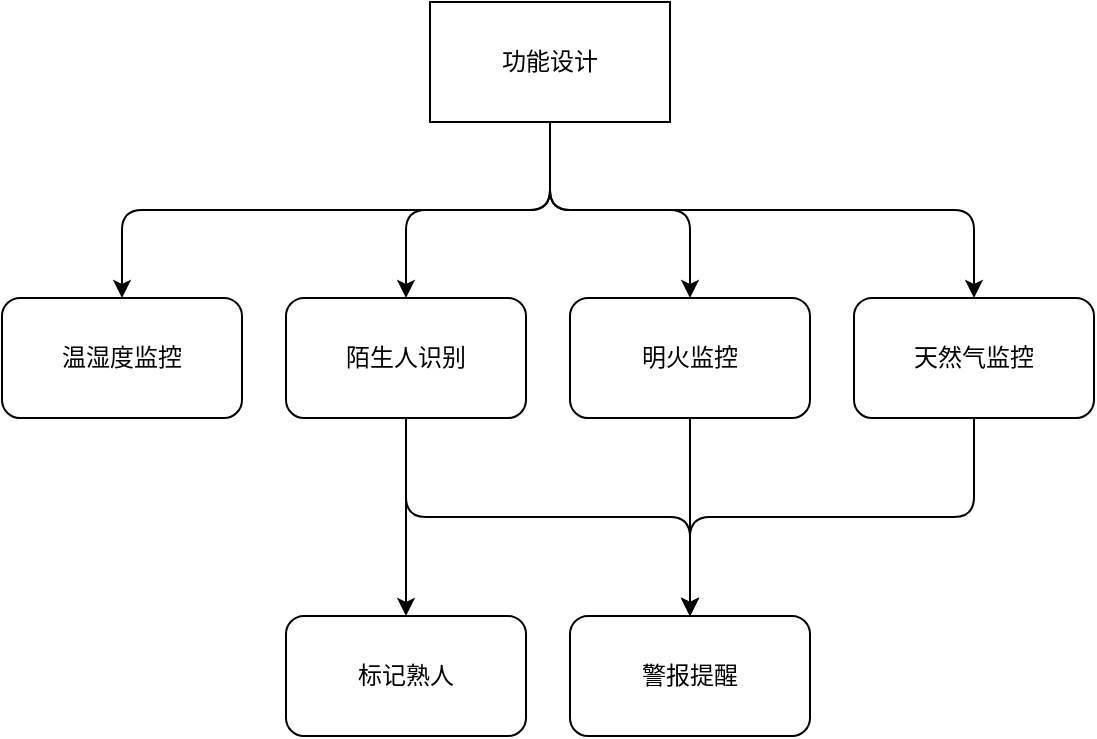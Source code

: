 <mxfile scale="3" border="0">
    <diagram id="xJQRVLhbvdZvk7hA1Tsw" name="第 1 页">
        <mxGraphModel dx="734" dy="549" grid="0" gridSize="10" guides="1" tooltips="1" connect="1" arrows="1" fold="1" page="1" pageScale="1" pageWidth="827" pageHeight="1169" math="0" shadow="0">
            <root>
                <mxCell id="0"/>
                <mxCell id="1" parent="0"/>
                <mxCell id="4" style="edgeStyle=orthogonalEdgeStyle;html=1;exitX=0.5;exitY=1;exitDx=0;exitDy=0;entryX=0.5;entryY=0;entryDx=0;entryDy=0;" edge="1" parent="1" source="2" target="3">
                    <mxGeometry relative="1" as="geometry"/>
                </mxCell>
                <mxCell id="5" style="edgeStyle=orthogonalEdgeStyle;html=1;exitX=0.5;exitY=1;exitDx=0;exitDy=0;entryX=0.5;entryY=0;entryDx=0;entryDy=0;" edge="1" parent="1" source="2" target="6">
                    <mxGeometry relative="1" as="geometry">
                        <mxPoint x="313" y="345" as="targetPoint"/>
                    </mxGeometry>
                </mxCell>
                <mxCell id="7" style="edgeStyle=orthogonalEdgeStyle;html=1;exitX=0.5;exitY=1;exitDx=0;exitDy=0;entryX=0.5;entryY=0;entryDx=0;entryDy=0;" edge="1" parent="1" source="2" target="8">
                    <mxGeometry relative="1" as="geometry">
                        <mxPoint x="429.5" y="341" as="targetPoint"/>
                    </mxGeometry>
                </mxCell>
                <mxCell id="10" style="edgeStyle=orthogonalEdgeStyle;html=1;exitX=0.5;exitY=1;exitDx=0;exitDy=0;entryX=0.5;entryY=0;entryDx=0;entryDy=0;" edge="1" parent="1" source="2" target="9">
                    <mxGeometry relative="1" as="geometry"/>
                </mxCell>
                <mxCell id="2" value="功能设计" style="rounded=0;whiteSpace=wrap;html=1;" vertex="1" parent="1">
                    <mxGeometry x="325" y="200" width="120" height="60" as="geometry"/>
                </mxCell>
                <mxCell id="3" value="温湿度监控" style="rounded=1;whiteSpace=wrap;html=1;" vertex="1" parent="1">
                    <mxGeometry x="111" y="348" width="120" height="60" as="geometry"/>
                </mxCell>
                <mxCell id="11" style="edgeStyle=orthogonalEdgeStyle;html=1;exitX=0.5;exitY=1;exitDx=0;exitDy=0;entryX=0.5;entryY=0;entryDx=0;entryDy=0;" edge="1" parent="1" source="6" target="12">
                    <mxGeometry relative="1" as="geometry">
                        <mxPoint x="226.5" y="491.5" as="targetPoint"/>
                    </mxGeometry>
                </mxCell>
                <mxCell id="16" style="edgeStyle=orthogonalEdgeStyle;html=1;exitX=0.5;exitY=1;exitDx=0;exitDy=0;" edge="1" parent="1" source="6" target="15">
                    <mxGeometry relative="1" as="geometry"/>
                </mxCell>
                <mxCell id="6" value="陌生人识别" style="rounded=1;whiteSpace=wrap;html=1;" vertex="1" parent="1">
                    <mxGeometry x="253" y="348" width="120" height="60" as="geometry"/>
                </mxCell>
                <mxCell id="13" style="edgeStyle=orthogonalEdgeStyle;html=1;exitX=0.5;exitY=1;exitDx=0;exitDy=0;entryX=0.5;entryY=0;entryDx=0;entryDy=0;" edge="1" parent="1" source="8" target="12">
                    <mxGeometry relative="1" as="geometry"/>
                </mxCell>
                <mxCell id="8" value="明火监控" style="rounded=1;whiteSpace=wrap;html=1;" vertex="1" parent="1">
                    <mxGeometry x="395" y="348" width="120" height="60" as="geometry"/>
                </mxCell>
                <mxCell id="14" style="edgeStyle=orthogonalEdgeStyle;html=1;exitX=0.5;exitY=1;exitDx=0;exitDy=0;entryX=0.5;entryY=0;entryDx=0;entryDy=0;" edge="1" parent="1" source="9" target="12">
                    <mxGeometry relative="1" as="geometry"/>
                </mxCell>
                <mxCell id="9" value="天然气监控" style="rounded=1;whiteSpace=wrap;html=1;" vertex="1" parent="1">
                    <mxGeometry x="537" y="348" width="120" height="60" as="geometry"/>
                </mxCell>
                <mxCell id="12" value="警报提醒" style="rounded=1;whiteSpace=wrap;html=1;" vertex="1" parent="1">
                    <mxGeometry x="395" y="507" width="120" height="60" as="geometry"/>
                </mxCell>
                <mxCell id="15" value="标记熟人" style="rounded=1;whiteSpace=wrap;html=1;" vertex="1" parent="1">
                    <mxGeometry x="253" y="507" width="120" height="60" as="geometry"/>
                </mxCell>
            </root>
        </mxGraphModel>
    </diagram>
</mxfile>